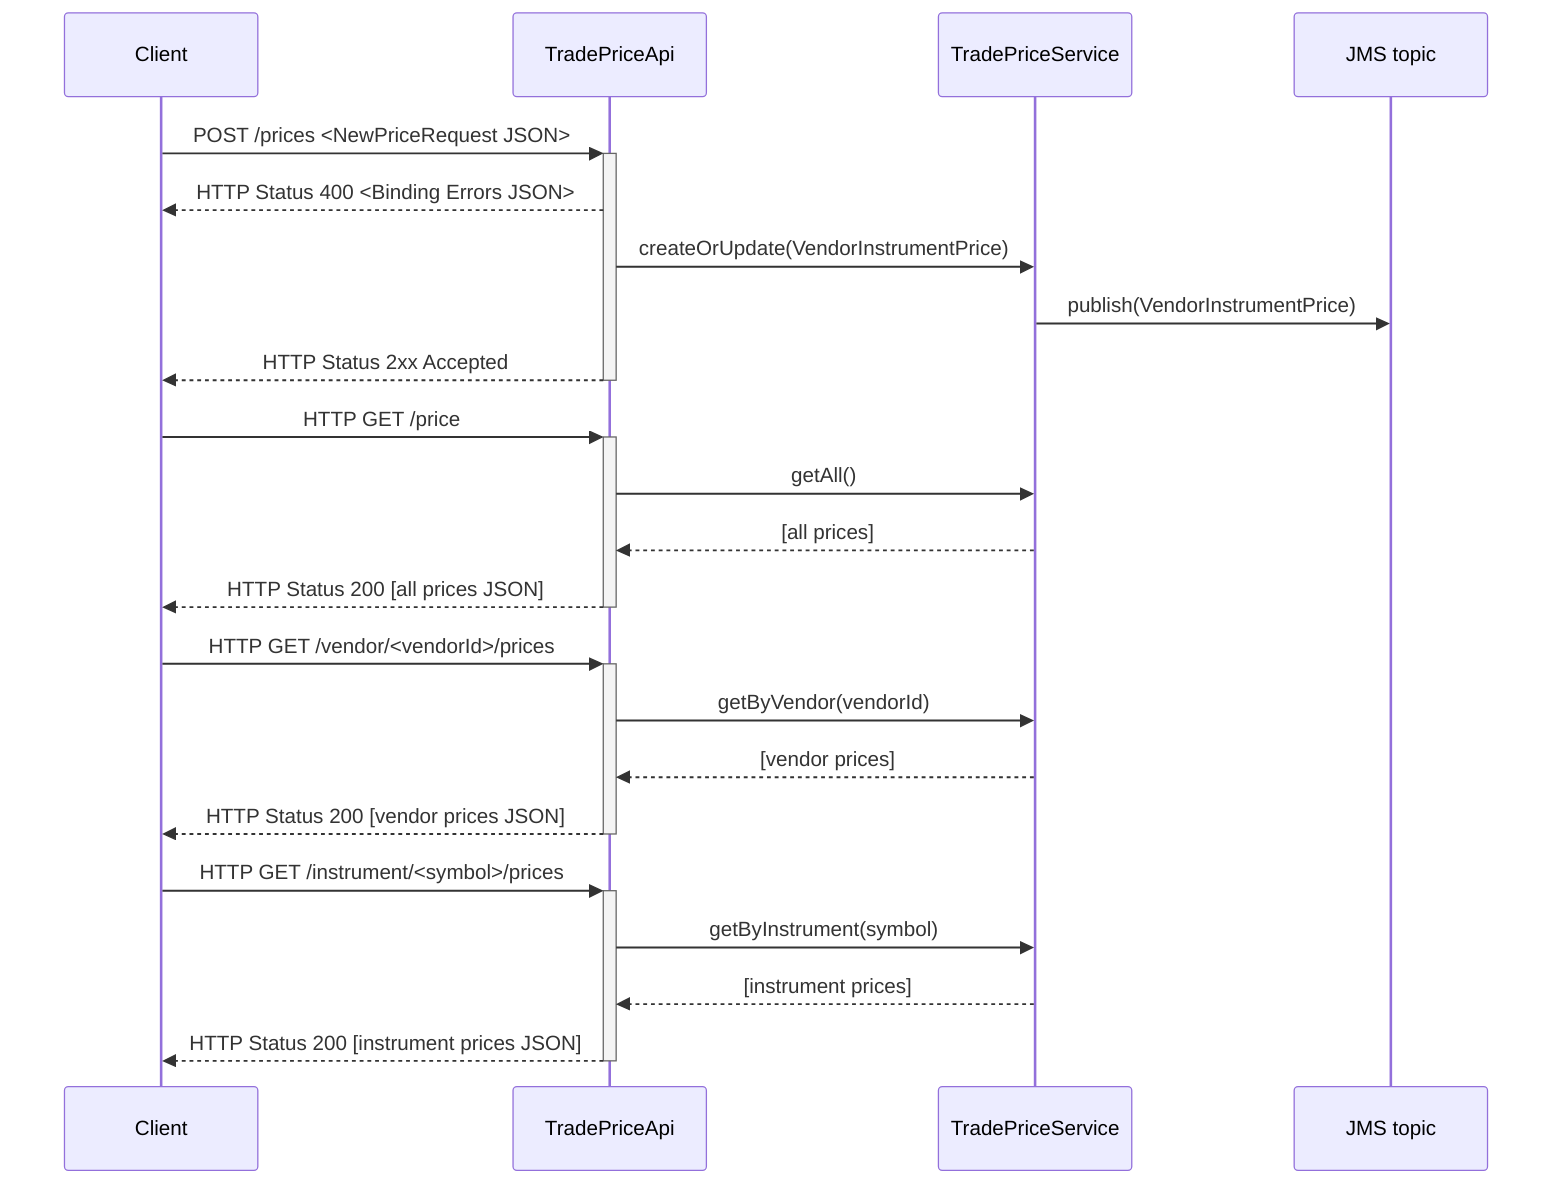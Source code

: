 sequenceDiagram
     Client->>+TradePriceApi: POST /prices <NewPriceRequest JSON>
     TradePriceApi-->>Client: HTTP Status 400 <Binding Errors JSON>
     TradePriceApi->>TradePriceService: createOrUpdate(VendorInstrumentPrice)
     TradePriceService->>JMS topic:publish(VendorInstrumentPrice)
     TradePriceApi-->>-Client:HTTP Status 2xx Accepted
     Client->>+TradePriceApi: HTTP GET /price
     TradePriceApi->>TradePriceService:getAll()
     TradePriceService-->>TradePriceApi:[all prices]
     TradePriceApi-->>-Client:HTTP Status 200 [all prices JSON]
     Client->>+TradePriceApi: HTTP GET /vendor/<vendorId>/prices
     TradePriceApi->>TradePriceService:getByVendor(vendorId)
     TradePriceService-->>TradePriceApi:[vendor prices]
     TradePriceApi-->>-Client:HTTP Status 200 [vendor prices JSON]
     Client->>+TradePriceApi: HTTP GET /instrument/<symbol>/prices
     TradePriceApi->>TradePriceService:getByInstrument(symbol)
     TradePriceService-->>TradePriceApi:[instrument prices]
     TradePriceApi-->>-Client:HTTP Status 200 [instrument prices JSON]